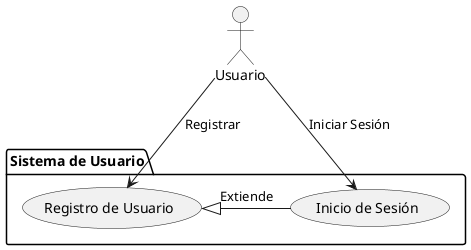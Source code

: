 @startuml
actor "Usuario" as UR

package "Sistema de Usuario" {
    usecase "Registro de Usuario" as UC1
    usecase "Inicio de Sesión" as UC2
}

UR --> UC1 : "Registrar"
UR --> UC2 : "Iniciar Sesión"
UC1 <|- UC2 : Extiende
@enduml
